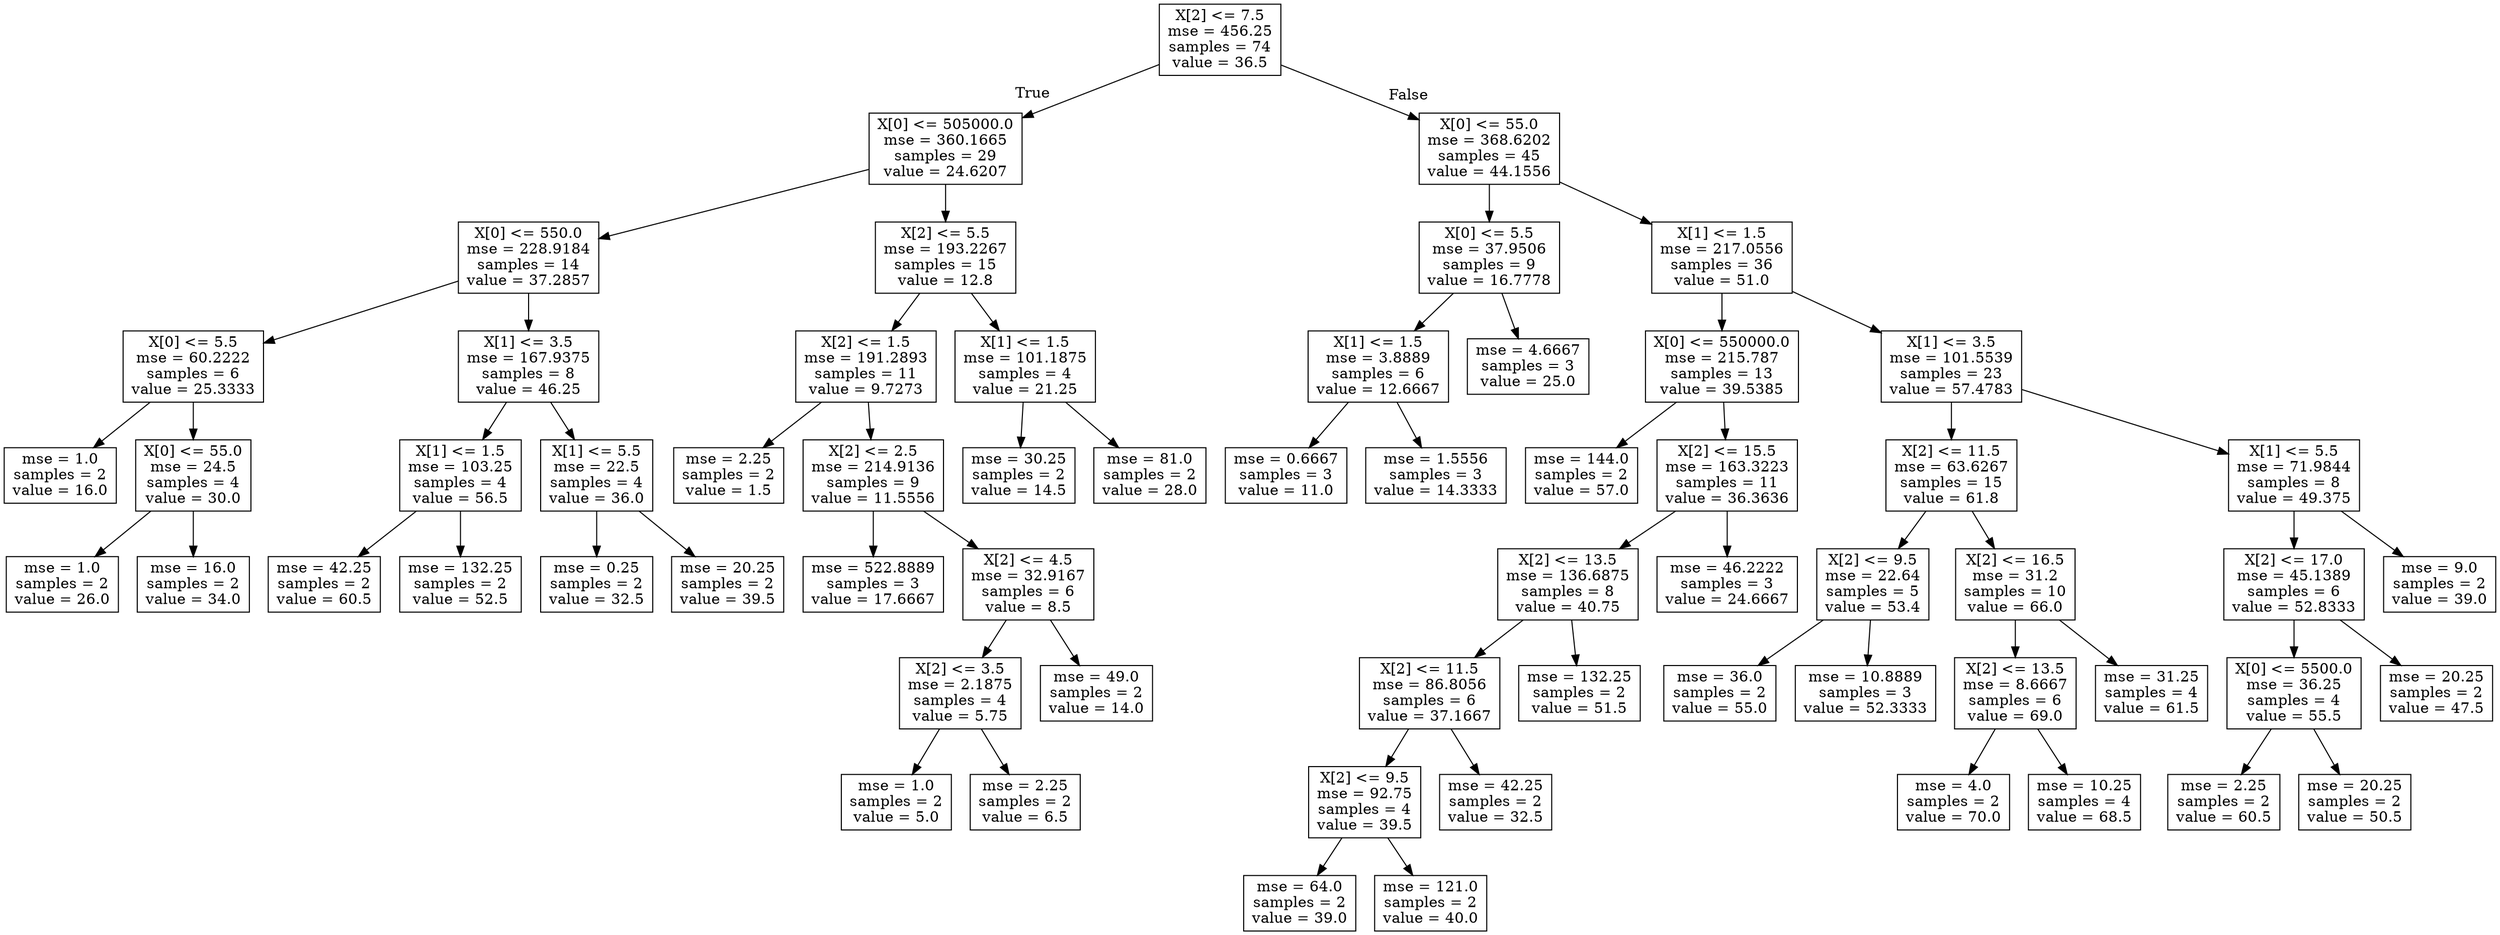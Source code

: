 digraph Tree {
node [shape=box] ;
0 [label="X[2] <= 7.5\nmse = 456.25\nsamples = 74\nvalue = 36.5"] ;
1 [label="X[0] <= 505000.0\nmse = 360.1665\nsamples = 29\nvalue = 24.6207"] ;
0 -> 1 [labeldistance=2.5, labelangle=45, headlabel="True"] ;
2 [label="X[0] <= 550.0\nmse = 228.9184\nsamples = 14\nvalue = 37.2857"] ;
1 -> 2 ;
3 [label="X[0] <= 5.5\nmse = 60.2222\nsamples = 6\nvalue = 25.3333"] ;
2 -> 3 ;
4 [label="mse = 1.0\nsamples = 2\nvalue = 16.0"] ;
3 -> 4 ;
5 [label="X[0] <= 55.0\nmse = 24.5\nsamples = 4\nvalue = 30.0"] ;
3 -> 5 ;
6 [label="mse = 1.0\nsamples = 2\nvalue = 26.0"] ;
5 -> 6 ;
7 [label="mse = 16.0\nsamples = 2\nvalue = 34.0"] ;
5 -> 7 ;
8 [label="X[1] <= 3.5\nmse = 167.9375\nsamples = 8\nvalue = 46.25"] ;
2 -> 8 ;
9 [label="X[1] <= 1.5\nmse = 103.25\nsamples = 4\nvalue = 56.5"] ;
8 -> 9 ;
10 [label="mse = 42.25\nsamples = 2\nvalue = 60.5"] ;
9 -> 10 ;
11 [label="mse = 132.25\nsamples = 2\nvalue = 52.5"] ;
9 -> 11 ;
12 [label="X[1] <= 5.5\nmse = 22.5\nsamples = 4\nvalue = 36.0"] ;
8 -> 12 ;
13 [label="mse = 0.25\nsamples = 2\nvalue = 32.5"] ;
12 -> 13 ;
14 [label="mse = 20.25\nsamples = 2\nvalue = 39.5"] ;
12 -> 14 ;
15 [label="X[2] <= 5.5\nmse = 193.2267\nsamples = 15\nvalue = 12.8"] ;
1 -> 15 ;
16 [label="X[2] <= 1.5\nmse = 191.2893\nsamples = 11\nvalue = 9.7273"] ;
15 -> 16 ;
17 [label="mse = 2.25\nsamples = 2\nvalue = 1.5"] ;
16 -> 17 ;
18 [label="X[2] <= 2.5\nmse = 214.9136\nsamples = 9\nvalue = 11.5556"] ;
16 -> 18 ;
19 [label="mse = 522.8889\nsamples = 3\nvalue = 17.6667"] ;
18 -> 19 ;
20 [label="X[2] <= 4.5\nmse = 32.9167\nsamples = 6\nvalue = 8.5"] ;
18 -> 20 ;
21 [label="X[2] <= 3.5\nmse = 2.1875\nsamples = 4\nvalue = 5.75"] ;
20 -> 21 ;
22 [label="mse = 1.0\nsamples = 2\nvalue = 5.0"] ;
21 -> 22 ;
23 [label="mse = 2.25\nsamples = 2\nvalue = 6.5"] ;
21 -> 23 ;
24 [label="mse = 49.0\nsamples = 2\nvalue = 14.0"] ;
20 -> 24 ;
25 [label="X[1] <= 1.5\nmse = 101.1875\nsamples = 4\nvalue = 21.25"] ;
15 -> 25 ;
26 [label="mse = 30.25\nsamples = 2\nvalue = 14.5"] ;
25 -> 26 ;
27 [label="mse = 81.0\nsamples = 2\nvalue = 28.0"] ;
25 -> 27 ;
28 [label="X[0] <= 55.0\nmse = 368.6202\nsamples = 45\nvalue = 44.1556"] ;
0 -> 28 [labeldistance=2.5, labelangle=-45, headlabel="False"] ;
29 [label="X[0] <= 5.5\nmse = 37.9506\nsamples = 9\nvalue = 16.7778"] ;
28 -> 29 ;
30 [label="X[1] <= 1.5\nmse = 3.8889\nsamples = 6\nvalue = 12.6667"] ;
29 -> 30 ;
31 [label="mse = 0.6667\nsamples = 3\nvalue = 11.0"] ;
30 -> 31 ;
32 [label="mse = 1.5556\nsamples = 3\nvalue = 14.3333"] ;
30 -> 32 ;
33 [label="mse = 4.6667\nsamples = 3\nvalue = 25.0"] ;
29 -> 33 ;
34 [label="X[1] <= 1.5\nmse = 217.0556\nsamples = 36\nvalue = 51.0"] ;
28 -> 34 ;
35 [label="X[0] <= 550000.0\nmse = 215.787\nsamples = 13\nvalue = 39.5385"] ;
34 -> 35 ;
36 [label="mse = 144.0\nsamples = 2\nvalue = 57.0"] ;
35 -> 36 ;
37 [label="X[2] <= 15.5\nmse = 163.3223\nsamples = 11\nvalue = 36.3636"] ;
35 -> 37 ;
38 [label="X[2] <= 13.5\nmse = 136.6875\nsamples = 8\nvalue = 40.75"] ;
37 -> 38 ;
39 [label="X[2] <= 11.5\nmse = 86.8056\nsamples = 6\nvalue = 37.1667"] ;
38 -> 39 ;
40 [label="X[2] <= 9.5\nmse = 92.75\nsamples = 4\nvalue = 39.5"] ;
39 -> 40 ;
41 [label="mse = 64.0\nsamples = 2\nvalue = 39.0"] ;
40 -> 41 ;
42 [label="mse = 121.0\nsamples = 2\nvalue = 40.0"] ;
40 -> 42 ;
43 [label="mse = 42.25\nsamples = 2\nvalue = 32.5"] ;
39 -> 43 ;
44 [label="mse = 132.25\nsamples = 2\nvalue = 51.5"] ;
38 -> 44 ;
45 [label="mse = 46.2222\nsamples = 3\nvalue = 24.6667"] ;
37 -> 45 ;
46 [label="X[1] <= 3.5\nmse = 101.5539\nsamples = 23\nvalue = 57.4783"] ;
34 -> 46 ;
47 [label="X[2] <= 11.5\nmse = 63.6267\nsamples = 15\nvalue = 61.8"] ;
46 -> 47 ;
48 [label="X[2] <= 9.5\nmse = 22.64\nsamples = 5\nvalue = 53.4"] ;
47 -> 48 ;
49 [label="mse = 36.0\nsamples = 2\nvalue = 55.0"] ;
48 -> 49 ;
50 [label="mse = 10.8889\nsamples = 3\nvalue = 52.3333"] ;
48 -> 50 ;
51 [label="X[2] <= 16.5\nmse = 31.2\nsamples = 10\nvalue = 66.0"] ;
47 -> 51 ;
52 [label="X[2] <= 13.5\nmse = 8.6667\nsamples = 6\nvalue = 69.0"] ;
51 -> 52 ;
53 [label="mse = 4.0\nsamples = 2\nvalue = 70.0"] ;
52 -> 53 ;
54 [label="mse = 10.25\nsamples = 4\nvalue = 68.5"] ;
52 -> 54 ;
55 [label="mse = 31.25\nsamples = 4\nvalue = 61.5"] ;
51 -> 55 ;
56 [label="X[1] <= 5.5\nmse = 71.9844\nsamples = 8\nvalue = 49.375"] ;
46 -> 56 ;
57 [label="X[2] <= 17.0\nmse = 45.1389\nsamples = 6\nvalue = 52.8333"] ;
56 -> 57 ;
58 [label="X[0] <= 5500.0\nmse = 36.25\nsamples = 4\nvalue = 55.5"] ;
57 -> 58 ;
59 [label="mse = 2.25\nsamples = 2\nvalue = 60.5"] ;
58 -> 59 ;
60 [label="mse = 20.25\nsamples = 2\nvalue = 50.5"] ;
58 -> 60 ;
61 [label="mse = 20.25\nsamples = 2\nvalue = 47.5"] ;
57 -> 61 ;
62 [label="mse = 9.0\nsamples = 2\nvalue = 39.0"] ;
56 -> 62 ;
}